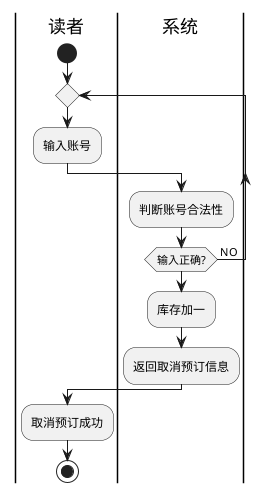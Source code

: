 @startuml
|读者|
start
repeat
	:输入账号;
	|系统|
	:判断账号合法性;
repeat while (输入正确?)is( NO)
:库存加一;
:返回取消预订信息;
|读者|
:取消预订成功;

stop
@enduml